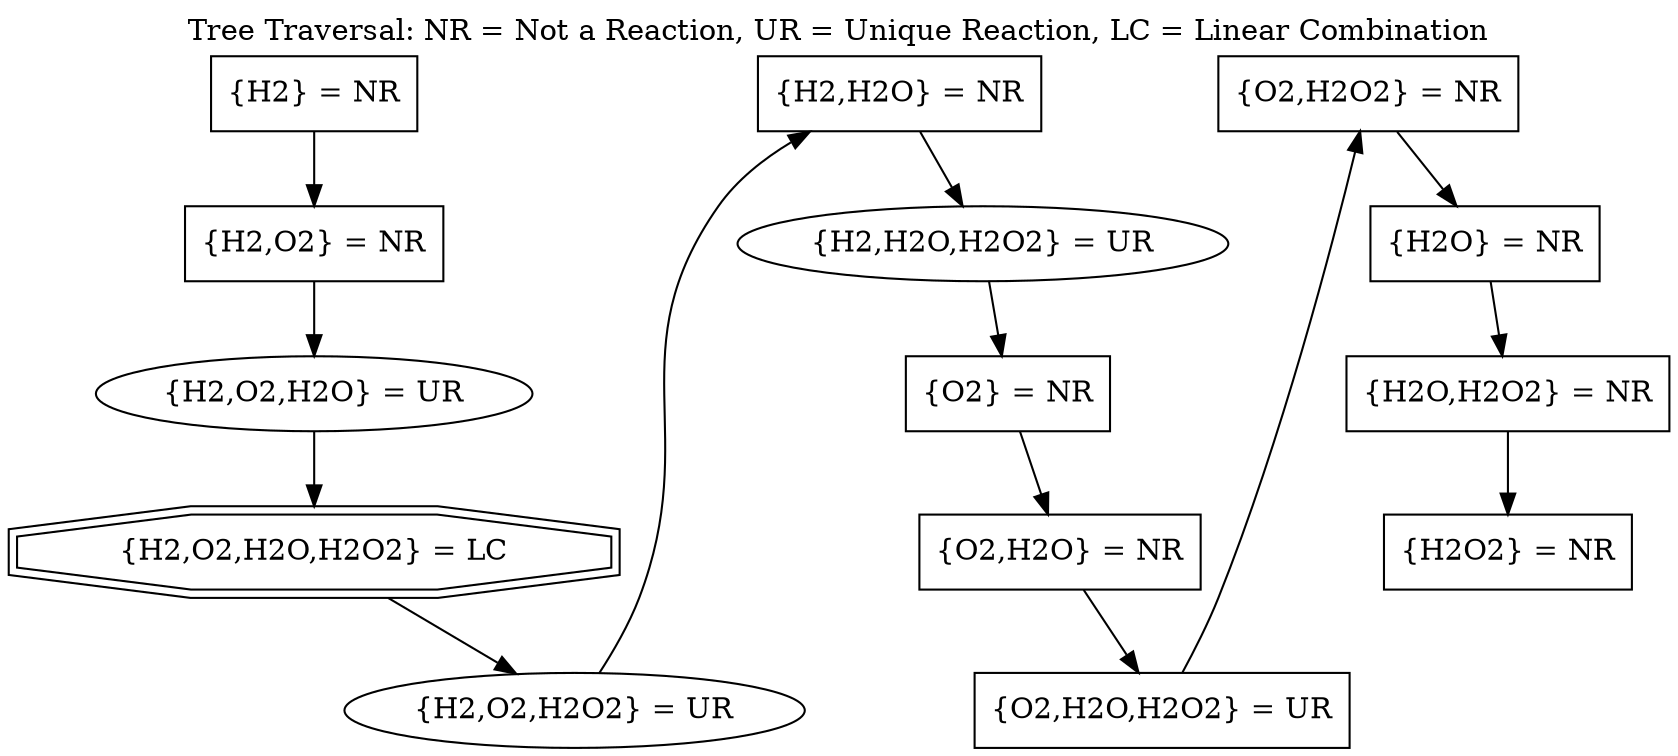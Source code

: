 digraph Tree
{
labelloc="t"
label="Tree Traversal: NR = Not a Reaction, UR = Unique Reaction, LC = Linear Combination"

{rank=same Set1 Set6 Set11}

 Set1 [shape=box label = "{H2} = NR"]
Set1 -> Set2
 Set2[shape=box label = "{H2,O2} = NR"]
Set2 -> Set3
 Set3 [shape=oval label = "{H2,O2,H2O} = UR"]
Set3 -> Set4
 Set4 [shape=doubleoctagon label = "{H2,O2,H2O,H2O2} = LC"]
Set4 -> Set5
 Set5 [shape=oval label = "{H2,O2,H2O2} = UR"]
Set5 -> Set6
 Set6 [shape=box label = "{H2,H2O} = NR"]
Set6 -> Set7
 Set7 [shape=oval label = "{H2,H2O,H2O2} = UR"]
Set7 -> Set8
 Set8 [shape=box label = "{O2} = NR"]
Set8 -> Set9
 Set9 [shape=box label = "{O2,H2O} = NR"]
Set9 -> Set10
 Set10 [shape=box label = "{O2,H2O,H2O2} = UR"]
Set10 -> Set11
 Set11 [shape=box label = "{O2,H2O2} = NR"]
Set11 -> Set12
 Set12 [shape=box label = "{H2O} = NR"]
Set12 -> Set13
 Set13 [shape=box label = "{H2O,H2O2} = NR"]
Set13 -> Set14
 Set14 [shape=box label = "{H2O2} = NR"]

}
